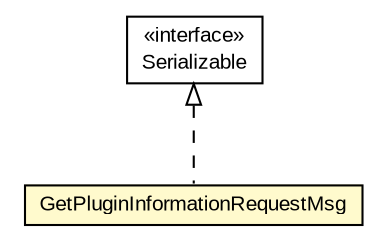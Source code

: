 #!/usr/local/bin/dot
#
# Class diagram 
# Generated by UMLGraph version R5_6-24-gf6e263 (http://www.umlgraph.org/)
#

digraph G {
	edge [fontname="arial",fontsize=10,labelfontname="arial",labelfontsize=10];
	node [fontname="arial",fontsize=10,shape=plaintext];
	nodesep=0.25;
	ranksep=0.5;
	// org.miloss.fgsms.services.interfaces.policyconfiguration.GetPluginInformationRequestMsg
	c589355 [label=<<table title="org.miloss.fgsms.services.interfaces.policyconfiguration.GetPluginInformationRequestMsg" border="0" cellborder="1" cellspacing="0" cellpadding="2" port="p" bgcolor="lemonChiffon" href="./GetPluginInformationRequestMsg.html">
		<tr><td><table border="0" cellspacing="0" cellpadding="1">
<tr><td align="center" balign="center"> GetPluginInformationRequestMsg </td></tr>
		</table></td></tr>
		</table>>, URL="./GetPluginInformationRequestMsg.html", fontname="arial", fontcolor="black", fontsize=10.0];
	//org.miloss.fgsms.services.interfaces.policyconfiguration.GetPluginInformationRequestMsg implements java.io.Serializable
	c589992:p -> c589355:p [dir=back,arrowtail=empty,style=dashed];
	// java.io.Serializable
	c589992 [label=<<table title="java.io.Serializable" border="0" cellborder="1" cellspacing="0" cellpadding="2" port="p" href="http://java.sun.com/j2se/1.4.2/docs/api/java/io/Serializable.html">
		<tr><td><table border="0" cellspacing="0" cellpadding="1">
<tr><td align="center" balign="center"> &#171;interface&#187; </td></tr>
<tr><td align="center" balign="center"> Serializable </td></tr>
		</table></td></tr>
		</table>>, URL="http://java.sun.com/j2se/1.4.2/docs/api/java/io/Serializable.html", fontname="arial", fontcolor="black", fontsize=10.0];
}

